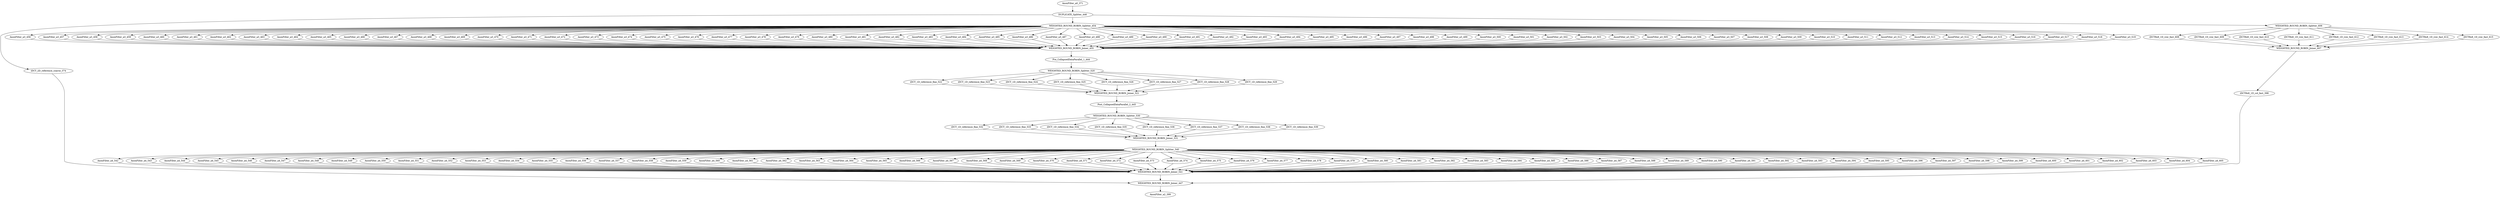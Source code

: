 digraph iDCTcompare_622 {
node0 [label="AnonFilter_a0_371", push="64", pop="0", peek="0", pushType="int", popType="void", peekType="void", codeSize="44 b", stackSize="32 b", work="36480"];
node1 [label="DUPLICATE_Splitter_446", push="64", pop="64", peek="0", pushType="int", popType="int", peekType="void", codeSize="30 b", stackSize="64 b", work="0"];
node0 -> node1;
node2 [label="iDCT_2D_reference_coarse_374", push="64", pop="64", peek="64", pushType="int", popType="int", peekType="int", codeSize="273 b", stackSize="384 b", work="16032"];
node1 -> node2;
node3 [label="WEIGHTED_ROUND_ROBIN_Splitter_454", push="64", pop="64", peek="0", pushType="int", popType="int", peekType="void", codeSize="774 b", stackSize="32 b", work="0"];
node1 -> node3;
node4 [label="AnonFilter_a3_456", push="1", pop="1", peek="1", pushType="float", popType="int", peekType="int", codeSize="12 b", stackSize="0 b", work="6"];
node3 -> node4;
node5 [label="AnonFilter_a3_457", push="1", pop="1", peek="1", pushType="float", popType="int", peekType="int", codeSize="12 b", stackSize="0 b", work="6"];
node3 -> node5;
node6 [label="AnonFilter_a3_458", push="1", pop="1", peek="1", pushType="float", popType="int", peekType="int", codeSize="12 b", stackSize="0 b", work="6"];
node3 -> node6;
node7 [label="AnonFilter_a3_459", push="1", pop="1", peek="1", pushType="float", popType="int", peekType="int", codeSize="12 b", stackSize="0 b", work="6"];
node3 -> node7;
node8 [label="AnonFilter_a3_460", push="1", pop="1", peek="1", pushType="float", popType="int", peekType="int", codeSize="12 b", stackSize="0 b", work="6"];
node3 -> node8;
node9 [label="AnonFilter_a3_461", push="1", pop="1", peek="1", pushType="float", popType="int", peekType="int", codeSize="12 b", stackSize="0 b", work="6"];
node3 -> node9;
node10 [label="AnonFilter_a3_462", push="1", pop="1", peek="1", pushType="float", popType="int", peekType="int", codeSize="12 b", stackSize="0 b", work="6"];
node3 -> node10;
node11 [label="AnonFilter_a3_463", push="1", pop="1", peek="1", pushType="float", popType="int", peekType="int", codeSize="12 b", stackSize="0 b", work="6"];
node3 -> node11;
node12 [label="AnonFilter_a3_464", push="1", pop="1", peek="1", pushType="float", popType="int", peekType="int", codeSize="12 b", stackSize="0 b", work="6"];
node3 -> node12;
node13 [label="AnonFilter_a3_465", push="1", pop="1", peek="1", pushType="float", popType="int", peekType="int", codeSize="12 b", stackSize="0 b", work="6"];
node3 -> node13;
node14 [label="AnonFilter_a3_466", push="1", pop="1", peek="1", pushType="float", popType="int", peekType="int", codeSize="12 b", stackSize="0 b", work="6"];
node3 -> node14;
node15 [label="AnonFilter_a3_467", push="1", pop="1", peek="1", pushType="float", popType="int", peekType="int", codeSize="12 b", stackSize="0 b", work="6"];
node3 -> node15;
node16 [label="AnonFilter_a3_468", push="1", pop="1", peek="1", pushType="float", popType="int", peekType="int", codeSize="12 b", stackSize="0 b", work="6"];
node3 -> node16;
node17 [label="AnonFilter_a3_469", push="1", pop="1", peek="1", pushType="float", popType="int", peekType="int", codeSize="12 b", stackSize="0 b", work="6"];
node3 -> node17;
node18 [label="AnonFilter_a3_470", push="1", pop="1", peek="1", pushType="float", popType="int", peekType="int", codeSize="12 b", stackSize="0 b", work="6"];
node3 -> node18;
node19 [label="AnonFilter_a3_471", push="1", pop="1", peek="1", pushType="float", popType="int", peekType="int", codeSize="12 b", stackSize="0 b", work="6"];
node3 -> node19;
node20 [label="AnonFilter_a3_472", push="1", pop="1", peek="1", pushType="float", popType="int", peekType="int", codeSize="12 b", stackSize="0 b", work="6"];
node3 -> node20;
node21 [label="AnonFilter_a3_473", push="1", pop="1", peek="1", pushType="float", popType="int", peekType="int", codeSize="12 b", stackSize="0 b", work="6"];
node3 -> node21;
node22 [label="AnonFilter_a3_474", push="1", pop="1", peek="1", pushType="float", popType="int", peekType="int", codeSize="12 b", stackSize="0 b", work="6"];
node3 -> node22;
node23 [label="AnonFilter_a3_475", push="1", pop="1", peek="1", pushType="float", popType="int", peekType="int", codeSize="12 b", stackSize="0 b", work="6"];
node3 -> node23;
node24 [label="AnonFilter_a3_476", push="1", pop="1", peek="1", pushType="float", popType="int", peekType="int", codeSize="12 b", stackSize="0 b", work="6"];
node3 -> node24;
node25 [label="AnonFilter_a3_477", push="1", pop="1", peek="1", pushType="float", popType="int", peekType="int", codeSize="12 b", stackSize="0 b", work="6"];
node3 -> node25;
node26 [label="AnonFilter_a3_478", push="1", pop="1", peek="1", pushType="float", popType="int", peekType="int", codeSize="12 b", stackSize="0 b", work="6"];
node3 -> node26;
node27 [label="AnonFilter_a3_479", push="1", pop="1", peek="1", pushType="float", popType="int", peekType="int", codeSize="12 b", stackSize="0 b", work="6"];
node3 -> node27;
node28 [label="AnonFilter_a3_480", push="1", pop="1", peek="1", pushType="float", popType="int", peekType="int", codeSize="12 b", stackSize="0 b", work="6"];
node3 -> node28;
node29 [label="AnonFilter_a3_481", push="1", pop="1", peek="1", pushType="float", popType="int", peekType="int", codeSize="12 b", stackSize="0 b", work="6"];
node3 -> node29;
node30 [label="AnonFilter_a3_482", push="1", pop="1", peek="1", pushType="float", popType="int", peekType="int", codeSize="12 b", stackSize="0 b", work="6"];
node3 -> node30;
node31 [label="AnonFilter_a3_483", push="1", pop="1", peek="1", pushType="float", popType="int", peekType="int", codeSize="12 b", stackSize="0 b", work="6"];
node3 -> node31;
node32 [label="AnonFilter_a3_484", push="1", pop="1", peek="1", pushType="float", popType="int", peekType="int", codeSize="12 b", stackSize="0 b", work="6"];
node3 -> node32;
node33 [label="AnonFilter_a3_485", push="1", pop="1", peek="1", pushType="float", popType="int", peekType="int", codeSize="12 b", stackSize="0 b", work="6"];
node3 -> node33;
node34 [label="AnonFilter_a3_486", push="1", pop="1", peek="1", pushType="float", popType="int", peekType="int", codeSize="12 b", stackSize="0 b", work="6"];
node3 -> node34;
node35 [label="AnonFilter_a3_487", push="1", pop="1", peek="1", pushType="float", popType="int", peekType="int", codeSize="12 b", stackSize="0 b", work="6"];
node3 -> node35;
node36 [label="AnonFilter_a3_488", push="1", pop="1", peek="1", pushType="float", popType="int", peekType="int", codeSize="12 b", stackSize="0 b", work="6"];
node3 -> node36;
node37 [label="AnonFilter_a3_489", push="1", pop="1", peek="1", pushType="float", popType="int", peekType="int", codeSize="12 b", stackSize="0 b", work="6"];
node3 -> node37;
node38 [label="AnonFilter_a3_490", push="1", pop="1", peek="1", pushType="float", popType="int", peekType="int", codeSize="12 b", stackSize="0 b", work="6"];
node3 -> node38;
node39 [label="AnonFilter_a3_491", push="1", pop="1", peek="1", pushType="float", popType="int", peekType="int", codeSize="12 b", stackSize="0 b", work="6"];
node3 -> node39;
node40 [label="AnonFilter_a3_492", push="1", pop="1", peek="1", pushType="float", popType="int", peekType="int", codeSize="12 b", stackSize="0 b", work="6"];
node3 -> node40;
node41 [label="AnonFilter_a3_493", push="1", pop="1", peek="1", pushType="float", popType="int", peekType="int", codeSize="12 b", stackSize="0 b", work="6"];
node3 -> node41;
node42 [label="AnonFilter_a3_494", push="1", pop="1", peek="1", pushType="float", popType="int", peekType="int", codeSize="12 b", stackSize="0 b", work="6"];
node3 -> node42;
node43 [label="AnonFilter_a3_495", push="1", pop="1", peek="1", pushType="float", popType="int", peekType="int", codeSize="12 b", stackSize="0 b", work="6"];
node3 -> node43;
node44 [label="AnonFilter_a3_496", push="1", pop="1", peek="1", pushType="float", popType="int", peekType="int", codeSize="12 b", stackSize="0 b", work="6"];
node3 -> node44;
node45 [label="AnonFilter_a3_497", push="1", pop="1", peek="1", pushType="float", popType="int", peekType="int", codeSize="12 b", stackSize="0 b", work="6"];
node3 -> node45;
node46 [label="AnonFilter_a3_498", push="1", pop="1", peek="1", pushType="float", popType="int", peekType="int", codeSize="12 b", stackSize="0 b", work="6"];
node3 -> node46;
node47 [label="AnonFilter_a3_499", push="1", pop="1", peek="1", pushType="float", popType="int", peekType="int", codeSize="12 b", stackSize="0 b", work="6"];
node3 -> node47;
node48 [label="AnonFilter_a3_500", push="1", pop="1", peek="1", pushType="float", popType="int", peekType="int", codeSize="12 b", stackSize="0 b", work="6"];
node3 -> node48;
node49 [label="AnonFilter_a3_501", push="1", pop="1", peek="1", pushType="float", popType="int", peekType="int", codeSize="12 b", stackSize="0 b", work="6"];
node3 -> node49;
node50 [label="AnonFilter_a3_502", push="1", pop="1", peek="1", pushType="float", popType="int", peekType="int", codeSize="12 b", stackSize="0 b", work="6"];
node3 -> node50;
node51 [label="AnonFilter_a3_503", push="1", pop="1", peek="1", pushType="float", popType="int", peekType="int", codeSize="12 b", stackSize="0 b", work="6"];
node3 -> node51;
node52 [label="AnonFilter_a3_504", push="1", pop="1", peek="1", pushType="float", popType="int", peekType="int", codeSize="12 b", stackSize="0 b", work="6"];
node3 -> node52;
node53 [label="AnonFilter_a3_505", push="1", pop="1", peek="1", pushType="float", popType="int", peekType="int", codeSize="12 b", stackSize="0 b", work="6"];
node3 -> node53;
node54 [label="AnonFilter_a3_506", push="1", pop="1", peek="1", pushType="float", popType="int", peekType="int", codeSize="12 b", stackSize="0 b", work="6"];
node3 -> node54;
node55 [label="AnonFilter_a3_507", push="1", pop="1", peek="1", pushType="float", popType="int", peekType="int", codeSize="12 b", stackSize="0 b", work="6"];
node3 -> node55;
node56 [label="AnonFilter_a3_508", push="1", pop="1", peek="1", pushType="float", popType="int", peekType="int", codeSize="12 b", stackSize="0 b", work="6"];
node3 -> node56;
node57 [label="AnonFilter_a3_509", push="1", pop="1", peek="1", pushType="float", popType="int", peekType="int", codeSize="12 b", stackSize="0 b", work="6"];
node3 -> node57;
node58 [label="AnonFilter_a3_510", push="1", pop="1", peek="1", pushType="float", popType="int", peekType="int", codeSize="12 b", stackSize="0 b", work="6"];
node3 -> node58;
node59 [label="AnonFilter_a3_511", push="1", pop="1", peek="1", pushType="float", popType="int", peekType="int", codeSize="12 b", stackSize="0 b", work="6"];
node3 -> node59;
node60 [label="AnonFilter_a3_512", push="1", pop="1", peek="1", pushType="float", popType="int", peekType="int", codeSize="12 b", stackSize="0 b", work="6"];
node3 -> node60;
node61 [label="AnonFilter_a3_513", push="1", pop="1", peek="1", pushType="float", popType="int", peekType="int", codeSize="12 b", stackSize="0 b", work="6"];
node3 -> node61;
node62 [label="AnonFilter_a3_514", push="1", pop="1", peek="1", pushType="float", popType="int", peekType="int", codeSize="12 b", stackSize="0 b", work="6"];
node3 -> node62;
node63 [label="AnonFilter_a3_515", push="1", pop="1", peek="1", pushType="float", popType="int", peekType="int", codeSize="12 b", stackSize="0 b", work="6"];
node3 -> node63;
node64 [label="AnonFilter_a3_516", push="1", pop="1", peek="1", pushType="float", popType="int", peekType="int", codeSize="12 b", stackSize="0 b", work="6"];
node3 -> node64;
node65 [label="AnonFilter_a3_517", push="1", pop="1", peek="1", pushType="float", popType="int", peekType="int", codeSize="12 b", stackSize="0 b", work="6"];
node3 -> node65;
node66 [label="AnonFilter_a3_518", push="1", pop="1", peek="1", pushType="float", popType="int", peekType="int", codeSize="12 b", stackSize="0 b", work="6"];
node3 -> node66;
node67 [label="AnonFilter_a3_519", push="1", pop="1", peek="1", pushType="float", popType="int", peekType="int", codeSize="12 b", stackSize="0 b", work="6"];
node3 -> node67;
node68 [label="WEIGHTED_ROUND_ROBIN_Joiner_455", push="64", pop="64", peek="0", pushType="float", popType="float", peekType="void", codeSize="774 b", stackSize="32 b", work="0"];
node4 -> node68;
node5 -> node68;
node6 -> node68;
node7 -> node68;
node8 -> node68;
node9 -> node68;
node10 -> node68;
node11 -> node68;
node12 -> node68;
node13 -> node68;
node14 -> node68;
node15 -> node68;
node16 -> node68;
node17 -> node68;
node18 -> node68;
node19 -> node68;
node20 -> node68;
node21 -> node68;
node22 -> node68;
node23 -> node68;
node24 -> node68;
node25 -> node68;
node26 -> node68;
node27 -> node68;
node28 -> node68;
node29 -> node68;
node30 -> node68;
node31 -> node68;
node32 -> node68;
node33 -> node68;
node34 -> node68;
node35 -> node68;
node36 -> node68;
node37 -> node68;
node38 -> node68;
node39 -> node68;
node40 -> node68;
node41 -> node68;
node42 -> node68;
node43 -> node68;
node44 -> node68;
node45 -> node68;
node46 -> node68;
node47 -> node68;
node48 -> node68;
node49 -> node68;
node50 -> node68;
node51 -> node68;
node52 -> node68;
node53 -> node68;
node54 -> node68;
node55 -> node68;
node56 -> node68;
node57 -> node68;
node58 -> node68;
node59 -> node68;
node60 -> node68;
node61 -> node68;
node62 -> node68;
node63 -> node68;
node64 -> node68;
node65 -> node68;
node66 -> node68;
node67 -> node68;
node69 [label="Pre_CollapsedDataParallel_1_444", push="64", pop="64", peek="64", pushType="float", popType="float", peekType="float", codeSize="50 b", stackSize="96 b", work="659"];
node68 -> node69;
node70 [label="WEIGHTED_ROUND_ROBIN_Splitter_520", push="64", pop="64", peek="0", pushType="float", popType="float", peekType="void", codeSize="150 b", stackSize="288 b", work="0"];
node69 -> node70;
node71 [label="iDCT_1D_reference_fine_522", push="8", pop="8", peek="8", pushType="float", popType="float", peekType="float", codeSize="86 b", stackSize="128 b", work="784"];
node70 -> node71;
node72 [label="iDCT_1D_reference_fine_523", push="8", pop="8", peek="8", pushType="float", popType="float", peekType="float", codeSize="86 b", stackSize="128 b", work="784"];
node70 -> node72;
node73 [label="iDCT_1D_reference_fine_524", push="8", pop="8", peek="8", pushType="float", popType="float", peekType="float", codeSize="86 b", stackSize="128 b", work="784"];
node70 -> node73;
node74 [label="iDCT_1D_reference_fine_525", push="8", pop="8", peek="8", pushType="float", popType="float", peekType="float", codeSize="86 b", stackSize="128 b", work="784"];
node70 -> node74;
node75 [label="iDCT_1D_reference_fine_526", push="8", pop="8", peek="8", pushType="float", popType="float", peekType="float", codeSize="86 b", stackSize="128 b", work="784"];
node70 -> node75;
node76 [label="iDCT_1D_reference_fine_527", push="8", pop="8", peek="8", pushType="float", popType="float", peekType="float", codeSize="86 b", stackSize="128 b", work="784"];
node70 -> node76;
node77 [label="iDCT_1D_reference_fine_528", push="8", pop="8", peek="8", pushType="float", popType="float", peekType="float", codeSize="86 b", stackSize="128 b", work="784"];
node70 -> node77;
node78 [label="iDCT_1D_reference_fine_529", push="8", pop="8", peek="8", pushType="float", popType="float", peekType="float", codeSize="86 b", stackSize="128 b", work="784"];
node70 -> node78;
node79 [label="WEIGHTED_ROUND_ROBIN_Joiner_521", push="64", pop="64", peek="0", pushType="float", popType="float", peekType="void", codeSize="150 b", stackSize="288 b", work="0"];
node71 -> node79;
node72 -> node79;
node73 -> node79;
node74 -> node79;
node75 -> node79;
node76 -> node79;
node77 -> node79;
node78 -> node79;
node80 [label="Post_CollapsedDataParallel_2_445", push="64", pop="64", peek="64", pushType="float", popType="float", peekType="float", codeSize="54 b", stackSize="96 b", work="723"];
node79 -> node80;
node81 [label="WEIGHTED_ROUND_ROBIN_Splitter_530", push="64", pop="64", peek="0", pushType="float", popType="float", peekType="void", codeSize="150 b", stackSize="288 b", work="0"];
node80 -> node81;
node82 [label="iDCT_1D_reference_fine_532", push="8", pop="8", peek="8", pushType="float", popType="float", peekType="float", codeSize="86 b", stackSize="128 b", work="784"];
node81 -> node82;
node83 [label="iDCT_1D_reference_fine_533", push="8", pop="8", peek="8", pushType="float", popType="float", peekType="float", codeSize="86 b", stackSize="128 b", work="784"];
node81 -> node83;
node84 [label="iDCT_1D_reference_fine_534", push="8", pop="8", peek="8", pushType="float", popType="float", peekType="float", codeSize="86 b", stackSize="128 b", work="784"];
node81 -> node84;
node85 [label="iDCT_1D_reference_fine_535", push="8", pop="8", peek="8", pushType="float", popType="float", peekType="float", codeSize="86 b", stackSize="128 b", work="784"];
node81 -> node85;
node86 [label="iDCT_1D_reference_fine_536", push="8", pop="8", peek="8", pushType="float", popType="float", peekType="float", codeSize="86 b", stackSize="128 b", work="784"];
node81 -> node86;
node87 [label="iDCT_1D_reference_fine_537", push="8", pop="8", peek="8", pushType="float", popType="float", peekType="float", codeSize="86 b", stackSize="128 b", work="784"];
node81 -> node87;
node88 [label="iDCT_1D_reference_fine_538", push="8", pop="8", peek="8", pushType="float", popType="float", peekType="float", codeSize="86 b", stackSize="128 b", work="784"];
node81 -> node88;
node89 [label="iDCT_1D_reference_fine_539", push="8", pop="8", peek="8", pushType="float", popType="float", peekType="float", codeSize="86 b", stackSize="128 b", work="784"];
node81 -> node89;
node90 [label="WEIGHTED_ROUND_ROBIN_Joiner_531", push="64", pop="64", peek="0", pushType="float", popType="float", peekType="void", codeSize="150 b", stackSize="288 b", work="0"];
node82 -> node90;
node83 -> node90;
node84 -> node90;
node85 -> node90;
node86 -> node90;
node87 -> node90;
node88 -> node90;
node89 -> node90;
node91 [label="WEIGHTED_ROUND_ROBIN_Splitter_540", push="64", pop="64", peek="0", pushType="float", popType="float", peekType="void", codeSize="774 b", stackSize="32 b", work="0"];
node90 -> node91;
node92 [label="AnonFilter_a4_542", push="1", pop="1", peek="1", pushType="int", popType="float", peekType="float", codeSize="37 b", stackSize="0 b", work="76"];
node91 -> node92;
node93 [label="AnonFilter_a4_543", push="1", pop="1", peek="1", pushType="int", popType="float", peekType="float", codeSize="37 b", stackSize="0 b", work="76"];
node91 -> node93;
node94 [label="AnonFilter_a4_544", push="1", pop="1", peek="1", pushType="int", popType="float", peekType="float", codeSize="37 b", stackSize="0 b", work="76"];
node91 -> node94;
node95 [label="AnonFilter_a4_545", push="1", pop="1", peek="1", pushType="int", popType="float", peekType="float", codeSize="37 b", stackSize="0 b", work="76"];
node91 -> node95;
node96 [label="AnonFilter_a4_546", push="1", pop="1", peek="1", pushType="int", popType="float", peekType="float", codeSize="37 b", stackSize="0 b", work="76"];
node91 -> node96;
node97 [label="AnonFilter_a4_547", push="1", pop="1", peek="1", pushType="int", popType="float", peekType="float", codeSize="37 b", stackSize="0 b", work="76"];
node91 -> node97;
node98 [label="AnonFilter_a4_548", push="1", pop="1", peek="1", pushType="int", popType="float", peekType="float", codeSize="37 b", stackSize="0 b", work="76"];
node91 -> node98;
node99 [label="AnonFilter_a4_549", push="1", pop="1", peek="1", pushType="int", popType="float", peekType="float", codeSize="37 b", stackSize="0 b", work="76"];
node91 -> node99;
node100 [label="AnonFilter_a4_550", push="1", pop="1", peek="1", pushType="int", popType="float", peekType="float", codeSize="37 b", stackSize="0 b", work="76"];
node91 -> node100;
node101 [label="AnonFilter_a4_551", push="1", pop="1", peek="1", pushType="int", popType="float", peekType="float", codeSize="37 b", stackSize="0 b", work="76"];
node91 -> node101;
node102 [label="AnonFilter_a4_552", push="1", pop="1", peek="1", pushType="int", popType="float", peekType="float", codeSize="37 b", stackSize="0 b", work="76"];
node91 -> node102;
node103 [label="AnonFilter_a4_553", push="1", pop="1", peek="1", pushType="int", popType="float", peekType="float", codeSize="37 b", stackSize="0 b", work="76"];
node91 -> node103;
node104 [label="AnonFilter_a4_554", push="1", pop="1", peek="1", pushType="int", popType="float", peekType="float", codeSize="37 b", stackSize="0 b", work="76"];
node91 -> node104;
node105 [label="AnonFilter_a4_555", push="1", pop="1", peek="1", pushType="int", popType="float", peekType="float", codeSize="37 b", stackSize="0 b", work="76"];
node91 -> node105;
node106 [label="AnonFilter_a4_556", push="1", pop="1", peek="1", pushType="int", popType="float", peekType="float", codeSize="37 b", stackSize="0 b", work="76"];
node91 -> node106;
node107 [label="AnonFilter_a4_557", push="1", pop="1", peek="1", pushType="int", popType="float", peekType="float", codeSize="37 b", stackSize="0 b", work="76"];
node91 -> node107;
node108 [label="AnonFilter_a4_558", push="1", pop="1", peek="1", pushType="int", popType="float", peekType="float", codeSize="37 b", stackSize="0 b", work="76"];
node91 -> node108;
node109 [label="AnonFilter_a4_559", push="1", pop="1", peek="1", pushType="int", popType="float", peekType="float", codeSize="37 b", stackSize="0 b", work="76"];
node91 -> node109;
node110 [label="AnonFilter_a4_560", push="1", pop="1", peek="1", pushType="int", popType="float", peekType="float", codeSize="37 b", stackSize="0 b", work="76"];
node91 -> node110;
node111 [label="AnonFilter_a4_561", push="1", pop="1", peek="1", pushType="int", popType="float", peekType="float", codeSize="37 b", stackSize="0 b", work="76"];
node91 -> node111;
node112 [label="AnonFilter_a4_562", push="1", pop="1", peek="1", pushType="int", popType="float", peekType="float", codeSize="37 b", stackSize="0 b", work="76"];
node91 -> node112;
node113 [label="AnonFilter_a4_563", push="1", pop="1", peek="1", pushType="int", popType="float", peekType="float", codeSize="37 b", stackSize="0 b", work="76"];
node91 -> node113;
node114 [label="AnonFilter_a4_564", push="1", pop="1", peek="1", pushType="int", popType="float", peekType="float", codeSize="37 b", stackSize="0 b", work="76"];
node91 -> node114;
node115 [label="AnonFilter_a4_565", push="1", pop="1", peek="1", pushType="int", popType="float", peekType="float", codeSize="37 b", stackSize="0 b", work="76"];
node91 -> node115;
node116 [label="AnonFilter_a4_566", push="1", pop="1", peek="1", pushType="int", popType="float", peekType="float", codeSize="37 b", stackSize="0 b", work="76"];
node91 -> node116;
node117 [label="AnonFilter_a4_567", push="1", pop="1", peek="1", pushType="int", popType="float", peekType="float", codeSize="37 b", stackSize="0 b", work="76"];
node91 -> node117;
node118 [label="AnonFilter_a4_568", push="1", pop="1", peek="1", pushType="int", popType="float", peekType="float", codeSize="37 b", stackSize="0 b", work="76"];
node91 -> node118;
node119 [label="AnonFilter_a4_569", push="1", pop="1", peek="1", pushType="int", popType="float", peekType="float", codeSize="37 b", stackSize="0 b", work="76"];
node91 -> node119;
node120 [label="AnonFilter_a4_570", push="1", pop="1", peek="1", pushType="int", popType="float", peekType="float", codeSize="37 b", stackSize="0 b", work="76"];
node91 -> node120;
node121 [label="AnonFilter_a4_571", push="1", pop="1", peek="1", pushType="int", popType="float", peekType="float", codeSize="37 b", stackSize="0 b", work="76"];
node91 -> node121;
node122 [label="AnonFilter_a4_572", push="1", pop="1", peek="1", pushType="int", popType="float", peekType="float", codeSize="37 b", stackSize="0 b", work="76"];
node91 -> node122;
node123 [label="AnonFilter_a4_573", push="1", pop="1", peek="1", pushType="int", popType="float", peekType="float", codeSize="37 b", stackSize="0 b", work="76"];
node91 -> node123;
node124 [label="AnonFilter_a4_574", push="1", pop="1", peek="1", pushType="int", popType="float", peekType="float", codeSize="37 b", stackSize="0 b", work="76"];
node91 -> node124;
node125 [label="AnonFilter_a4_575", push="1", pop="1", peek="1", pushType="int", popType="float", peekType="float", codeSize="37 b", stackSize="0 b", work="76"];
node91 -> node125;
node126 [label="AnonFilter_a4_576", push="1", pop="1", peek="1", pushType="int", popType="float", peekType="float", codeSize="37 b", stackSize="0 b", work="76"];
node91 -> node126;
node127 [label="AnonFilter_a4_577", push="1", pop="1", peek="1", pushType="int", popType="float", peekType="float", codeSize="37 b", stackSize="0 b", work="76"];
node91 -> node127;
node128 [label="AnonFilter_a4_578", push="1", pop="1", peek="1", pushType="int", popType="float", peekType="float", codeSize="37 b", stackSize="0 b", work="76"];
node91 -> node128;
node129 [label="AnonFilter_a4_579", push="1", pop="1", peek="1", pushType="int", popType="float", peekType="float", codeSize="37 b", stackSize="0 b", work="76"];
node91 -> node129;
node130 [label="AnonFilter_a4_580", push="1", pop="1", peek="1", pushType="int", popType="float", peekType="float", codeSize="37 b", stackSize="0 b", work="76"];
node91 -> node130;
node131 [label="AnonFilter_a4_581", push="1", pop="1", peek="1", pushType="int", popType="float", peekType="float", codeSize="37 b", stackSize="0 b", work="76"];
node91 -> node131;
node132 [label="AnonFilter_a4_582", push="1", pop="1", peek="1", pushType="int", popType="float", peekType="float", codeSize="37 b", stackSize="0 b", work="76"];
node91 -> node132;
node133 [label="AnonFilter_a4_583", push="1", pop="1", peek="1", pushType="int", popType="float", peekType="float", codeSize="37 b", stackSize="0 b", work="76"];
node91 -> node133;
node134 [label="AnonFilter_a4_584", push="1", pop="1", peek="1", pushType="int", popType="float", peekType="float", codeSize="37 b", stackSize="0 b", work="76"];
node91 -> node134;
node135 [label="AnonFilter_a4_585", push="1", pop="1", peek="1", pushType="int", popType="float", peekType="float", codeSize="37 b", stackSize="0 b", work="76"];
node91 -> node135;
node136 [label="AnonFilter_a4_586", push="1", pop="1", peek="1", pushType="int", popType="float", peekType="float", codeSize="37 b", stackSize="0 b", work="76"];
node91 -> node136;
node137 [label="AnonFilter_a4_587", push="1", pop="1", peek="1", pushType="int", popType="float", peekType="float", codeSize="37 b", stackSize="0 b", work="76"];
node91 -> node137;
node138 [label="AnonFilter_a4_588", push="1", pop="1", peek="1", pushType="int", popType="float", peekType="float", codeSize="37 b", stackSize="0 b", work="76"];
node91 -> node138;
node139 [label="AnonFilter_a4_589", push="1", pop="1", peek="1", pushType="int", popType="float", peekType="float", codeSize="37 b", stackSize="0 b", work="76"];
node91 -> node139;
node140 [label="AnonFilter_a4_590", push="1", pop="1", peek="1", pushType="int", popType="float", peekType="float", codeSize="37 b", stackSize="0 b", work="76"];
node91 -> node140;
node141 [label="AnonFilter_a4_591", push="1", pop="1", peek="1", pushType="int", popType="float", peekType="float", codeSize="37 b", stackSize="0 b", work="76"];
node91 -> node141;
node142 [label="AnonFilter_a4_592", push="1", pop="1", peek="1", pushType="int", popType="float", peekType="float", codeSize="37 b", stackSize="0 b", work="76"];
node91 -> node142;
node143 [label="AnonFilter_a4_593", push="1", pop="1", peek="1", pushType="int", popType="float", peekType="float", codeSize="37 b", stackSize="0 b", work="76"];
node91 -> node143;
node144 [label="AnonFilter_a4_594", push="1", pop="1", peek="1", pushType="int", popType="float", peekType="float", codeSize="37 b", stackSize="0 b", work="76"];
node91 -> node144;
node145 [label="AnonFilter_a4_595", push="1", pop="1", peek="1", pushType="int", popType="float", peekType="float", codeSize="37 b", stackSize="0 b", work="76"];
node91 -> node145;
node146 [label="AnonFilter_a4_596", push="1", pop="1", peek="1", pushType="int", popType="float", peekType="float", codeSize="37 b", stackSize="0 b", work="76"];
node91 -> node146;
node147 [label="AnonFilter_a4_597", push="1", pop="1", peek="1", pushType="int", popType="float", peekType="float", codeSize="37 b", stackSize="0 b", work="76"];
node91 -> node147;
node148 [label="AnonFilter_a4_598", push="1", pop="1", peek="1", pushType="int", popType="float", peekType="float", codeSize="37 b", stackSize="0 b", work="76"];
node91 -> node148;
node149 [label="AnonFilter_a4_599", push="1", pop="1", peek="1", pushType="int", popType="float", peekType="float", codeSize="37 b", stackSize="0 b", work="76"];
node91 -> node149;
node150 [label="AnonFilter_a4_600", push="1", pop="1", peek="1", pushType="int", popType="float", peekType="float", codeSize="37 b", stackSize="0 b", work="76"];
node91 -> node150;
node151 [label="AnonFilter_a4_601", push="1", pop="1", peek="1", pushType="int", popType="float", peekType="float", codeSize="37 b", stackSize="0 b", work="76"];
node91 -> node151;
node152 [label="AnonFilter_a4_602", push="1", pop="1", peek="1", pushType="int", popType="float", peekType="float", codeSize="37 b", stackSize="0 b", work="76"];
node91 -> node152;
node153 [label="AnonFilter_a4_603", push="1", pop="1", peek="1", pushType="int", popType="float", peekType="float", codeSize="37 b", stackSize="0 b", work="76"];
node91 -> node153;
node154 [label="AnonFilter_a4_604", push="1", pop="1", peek="1", pushType="int", popType="float", peekType="float", codeSize="37 b", stackSize="0 b", work="76"];
node91 -> node154;
node155 [label="AnonFilter_a4_605", push="1", pop="1", peek="1", pushType="int", popType="float", peekType="float", codeSize="37 b", stackSize="0 b", work="76"];
node91 -> node155;
node156 [label="WEIGHTED_ROUND_ROBIN_Joiner_541", push="64", pop="64", peek="0", pushType="int", popType="int", peekType="void", codeSize="774 b", stackSize="32 b", work="0"];
node92 -> node156;
node93 -> node156;
node94 -> node156;
node95 -> node156;
node96 -> node156;
node97 -> node156;
node98 -> node156;
node99 -> node156;
node100 -> node156;
node101 -> node156;
node102 -> node156;
node103 -> node156;
node104 -> node156;
node105 -> node156;
node106 -> node156;
node107 -> node156;
node108 -> node156;
node109 -> node156;
node110 -> node156;
node111 -> node156;
node112 -> node156;
node113 -> node156;
node114 -> node156;
node115 -> node156;
node116 -> node156;
node117 -> node156;
node118 -> node156;
node119 -> node156;
node120 -> node156;
node121 -> node156;
node122 -> node156;
node123 -> node156;
node124 -> node156;
node125 -> node156;
node126 -> node156;
node127 -> node156;
node128 -> node156;
node129 -> node156;
node130 -> node156;
node131 -> node156;
node132 -> node156;
node133 -> node156;
node134 -> node156;
node135 -> node156;
node136 -> node156;
node137 -> node156;
node138 -> node156;
node139 -> node156;
node140 -> node156;
node141 -> node156;
node142 -> node156;
node143 -> node156;
node144 -> node156;
node145 -> node156;
node146 -> node156;
node147 -> node156;
node148 -> node156;
node149 -> node156;
node150 -> node156;
node151 -> node156;
node152 -> node156;
node153 -> node156;
node154 -> node156;
node155 -> node156;
node157 [label="WEIGHTED_ROUND_ROBIN_Splitter_606", push="64", pop="64", peek="0", pushType="int", popType="int", peekType="void", codeSize="150 b", stackSize="288 b", work="0"];
node1 -> node157;
node158 [label="iDCT8x8_1D_row_fast_608", push="8", pop="8", peek="8", pushType="int", popType="int", peekType="int", codeSize="356 b", stackSize="352 b", work="138"];
node157 -> node158;
node159 [label="iDCT8x8_1D_row_fast_609", push="8", pop="8", peek="8", pushType="int", popType="int", peekType="int", codeSize="356 b", stackSize="352 b", work="138"];
node157 -> node159;
node160 [label="iDCT8x8_1D_row_fast_610", push="8", pop="8", peek="8", pushType="int", popType="int", peekType="int", codeSize="356 b", stackSize="352 b", work="138"];
node157 -> node160;
node161 [label="iDCT8x8_1D_row_fast_611", push="8", pop="8", peek="8", pushType="int", popType="int", peekType="int", codeSize="356 b", stackSize="352 b", work="138"];
node157 -> node161;
node162 [label="iDCT8x8_1D_row_fast_612", push="8", pop="8", peek="8", pushType="int", popType="int", peekType="int", codeSize="356 b", stackSize="352 b", work="138"];
node157 -> node162;
node163 [label="iDCT8x8_1D_row_fast_613", push="8", pop="8", peek="8", pushType="int", popType="int", peekType="int", codeSize="356 b", stackSize="352 b", work="138"];
node157 -> node163;
node164 [label="iDCT8x8_1D_row_fast_614", push="8", pop="8", peek="8", pushType="int", popType="int", peekType="int", codeSize="356 b", stackSize="352 b", work="138"];
node157 -> node164;
node165 [label="iDCT8x8_1D_row_fast_615", push="8", pop="8", peek="8", pushType="int", popType="int", peekType="int", codeSize="356 b", stackSize="352 b", work="138"];
node157 -> node165;
node166 [label="WEIGHTED_ROUND_ROBIN_Joiner_607", push="64", pop="64", peek="0", pushType="int", popType="int", peekType="void", codeSize="150 b", stackSize="288 b", work="0"];
node158 -> node166;
node159 -> node166;
node160 -> node166;
node161 -> node166;
node162 -> node166;
node163 -> node166;
node164 -> node166;
node165 -> node166;
node167 [label="iDCT8x8_1D_col_fast_398", push="64", pop="64", peek="64", pushType="int", popType="int", peekType="int", codeSize="546 b", stackSize="384 b", work="1576"];
node166 -> node167;
node168 [label="WEIGHTED_ROUND_ROBIN_Joiner_447", push="192", pop="192", peek="0", pushType="int", popType="int", peekType="void", codeSize="42 b", stackSize="32 b", work="0"];
node2 -> node168;
node156 -> node168;
node167 -> node168;
node169 [label="AnonFilter_a2_399", push="0", pop="192", peek="192", pushType="void", popType="int", peekType="int", codeSize="175 b", stackSize="160 b", work="73"];
node168 -> node169;
}
